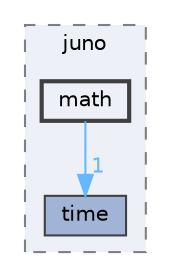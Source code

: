 digraph "/home/runner/work/libjuno/libjuno/include/juno/math"
{
 // LATEX_PDF_SIZE
  bgcolor="transparent";
  edge [fontname=Helvetica,fontsize=10,labelfontname=Helvetica,labelfontsize=10];
  node [fontname=Helvetica,fontsize=10,shape=box,height=0.2,width=0.4];
  compound=true
  subgraph clusterdir_366da5caa8e7ec3e54d94764b6f022bc {
    graph [ bgcolor="#edf0f7", pencolor="grey50", label="juno", fontname=Helvetica,fontsize=10 style="filled,dashed", URL="dir_366da5caa8e7ec3e54d94764b6f022bc.html",tooltip=""]
  dir_f7826cb483c41652a57f47c29e86de5a [label="time", fillcolor="#a2b4d6", color="grey25", style="filled", URL="dir_f7826cb483c41652a57f47c29e86de5a.html",tooltip=""];
  dir_2c37035c1b62d409545a5c019526896e [label="math", fillcolor="#edf0f7", color="grey25", style="filled,bold", URL="dir_2c37035c1b62d409545a5c019526896e.html",tooltip=""];
  }
  dir_2c37035c1b62d409545a5c019526896e->dir_f7826cb483c41652a57f47c29e86de5a [headlabel="1", labeldistance=1.5 headhref="dir_000010_000016.html" href="dir_000010_000016.html" color="steelblue1" fontcolor="steelblue1"];
}
